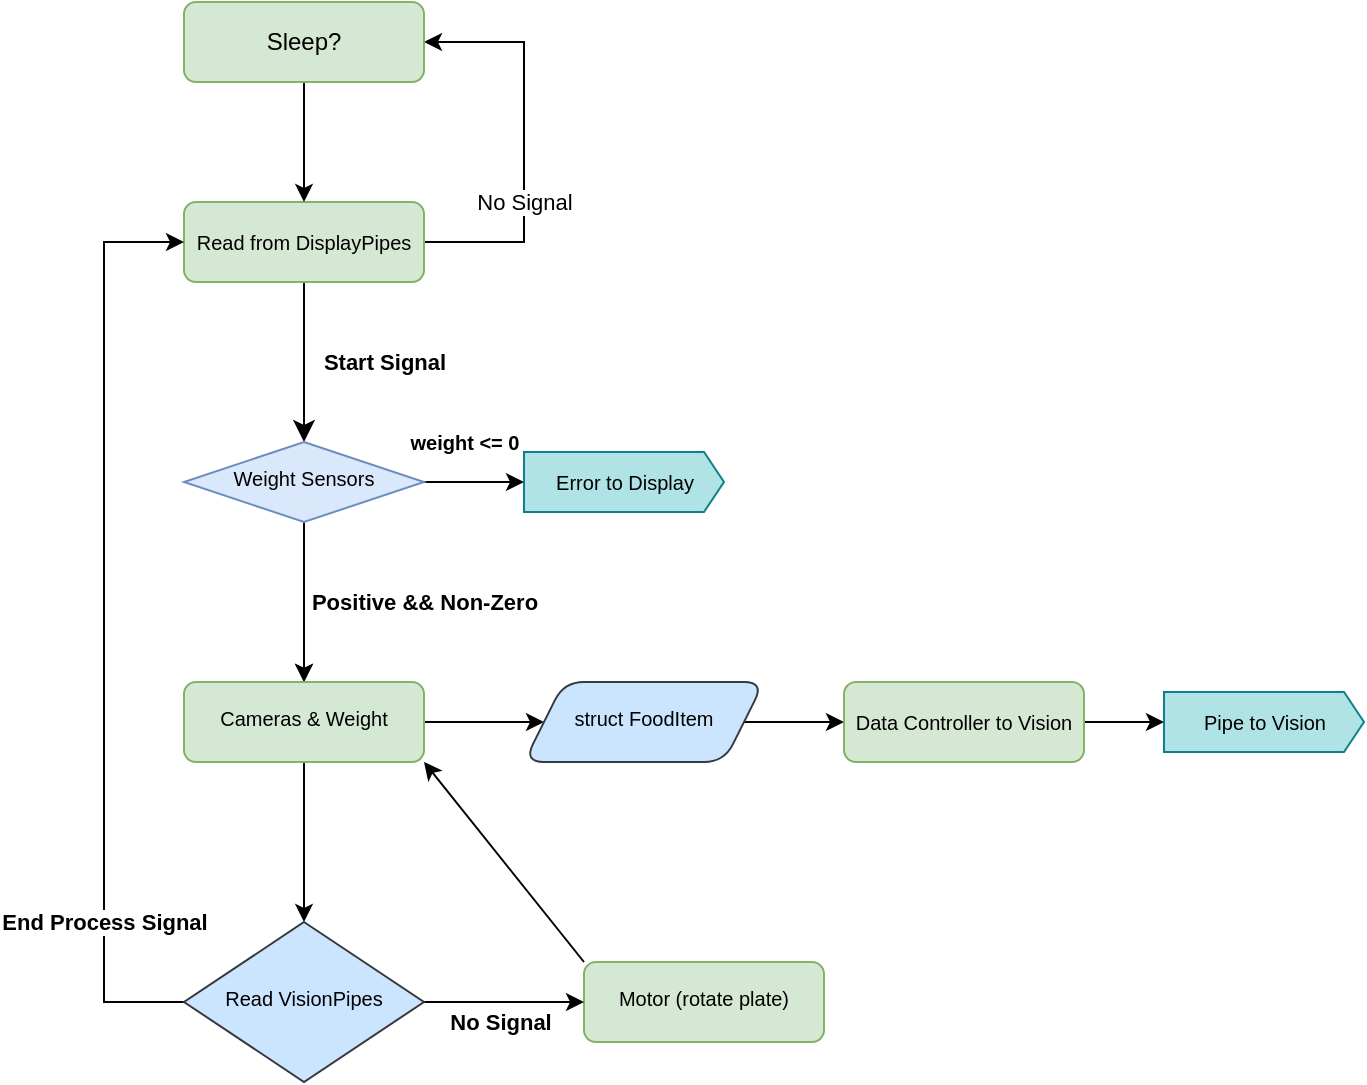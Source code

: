 <mxfile version="26.0.10">
  <diagram id="C5RBs43oDa-KdzZeNtuy" name="Page-1">
    <mxGraphModel dx="1224" dy="1099" grid="1" gridSize="10" guides="1" tooltips="1" connect="1" arrows="1" fold="1" page="1" pageScale="1" pageWidth="827" pageHeight="1169" math="0" shadow="0">
      <root>
        <mxCell id="WIyWlLk6GJQsqaUBKTNV-0" />
        <mxCell id="WIyWlLk6GJQsqaUBKTNV-1" parent="WIyWlLk6GJQsqaUBKTNV-0" />
        <mxCell id="WIyWlLk6GJQsqaUBKTNV-2" value="&lt;b&gt;Start Signal&lt;/b&gt;" style="rounded=0;html=1;jettySize=auto;orthogonalLoop=1;fontSize=11;endArrow=classic;endFill=1;endSize=8;strokeWidth=1;shadow=0;labelBackgroundColor=none;edgeStyle=orthogonalEdgeStyle;" parent="WIyWlLk6GJQsqaUBKTNV-1" source="WIyWlLk6GJQsqaUBKTNV-3" target="WIyWlLk6GJQsqaUBKTNV-6" edge="1">
          <mxGeometry y="40" relative="1" as="geometry">
            <mxPoint as="offset" />
          </mxGeometry>
        </mxCell>
        <mxCell id="AnipaUVMhg1bb_L-U6Xt-4" value="No Signal" style="edgeStyle=orthogonalEdgeStyle;rounded=0;orthogonalLoop=1;jettySize=auto;html=1;exitX=1;exitY=0.5;exitDx=0;exitDy=0;entryX=1;entryY=0.5;entryDx=0;entryDy=0;" parent="WIyWlLk6GJQsqaUBKTNV-1" source="WIyWlLk6GJQsqaUBKTNV-3" target="AnipaUVMhg1bb_L-U6Xt-0" edge="1">
          <mxGeometry x="-0.3" relative="1" as="geometry">
            <Array as="points">
              <mxPoint x="330" y="200" />
              <mxPoint x="330" y="100" />
            </Array>
            <mxPoint as="offset" />
          </mxGeometry>
        </mxCell>
        <mxCell id="WIyWlLk6GJQsqaUBKTNV-3" value="&lt;font style=&quot;font-size: 10px;&quot;&gt;Read from DisplayPipes&lt;/font&gt;" style="rounded=1;whiteSpace=wrap;html=1;fontSize=12;glass=0;strokeWidth=1;shadow=0;fillColor=#d5e8d4;strokeColor=#82b366;" parent="WIyWlLk6GJQsqaUBKTNV-1" vertex="1">
          <mxGeometry x="160" y="180" width="120" height="40" as="geometry" />
        </mxCell>
        <mxCell id="3mxWp9wdLwY08loc-LoI-20" value="&lt;b&gt;Positive &amp;amp;&amp;amp; Non-Zero&lt;/b&gt;" style="edgeStyle=orthogonalEdgeStyle;rounded=0;orthogonalLoop=1;jettySize=auto;html=1;" parent="WIyWlLk6GJQsqaUBKTNV-1" source="WIyWlLk6GJQsqaUBKTNV-6" target="3mxWp9wdLwY08loc-LoI-19" edge="1">
          <mxGeometry y="60" relative="1" as="geometry">
            <Array as="points">
              <mxPoint x="220" y="420" />
              <mxPoint x="220" y="420" />
            </Array>
            <mxPoint as="offset" />
          </mxGeometry>
        </mxCell>
        <mxCell id="3mxWp9wdLwY08loc-LoI-24" value="&lt;font style=&quot;font-size: 10px; line-height: 100%;&quot;&gt;&lt;b&gt;weight &amp;lt;= 0&lt;/b&gt;&lt;/font&gt;" style="edgeStyle=orthogonalEdgeStyle;rounded=0;orthogonalLoop=1;jettySize=auto;html=1;" parent="WIyWlLk6GJQsqaUBKTNV-1" source="WIyWlLk6GJQsqaUBKTNV-6" target="3mxWp9wdLwY08loc-LoI-22" edge="1">
          <mxGeometry x="-0.2" y="20" relative="1" as="geometry">
            <mxPoint as="offset" />
          </mxGeometry>
        </mxCell>
        <mxCell id="onuGFzac8D_YJO1cw7M7-4" value="" style="edgeStyle=orthogonalEdgeStyle;rounded=0;orthogonalLoop=1;jettySize=auto;html=1;" parent="WIyWlLk6GJQsqaUBKTNV-1" source="WIyWlLk6GJQsqaUBKTNV-6" target="3mxWp9wdLwY08loc-LoI-19" edge="1">
          <mxGeometry relative="1" as="geometry" />
        </mxCell>
        <mxCell id="WIyWlLk6GJQsqaUBKTNV-6" value="Weight Sensors" style="rhombus;whiteSpace=wrap;html=1;shadow=0;fontFamily=Helvetica;fontSize=10;align=center;strokeWidth=1;spacing=6;spacingTop=-4;fillColor=#dae8fc;strokeColor=#6c8ebf;labelPosition=center;verticalLabelPosition=middle;verticalAlign=middle;" parent="WIyWlLk6GJQsqaUBKTNV-1" vertex="1">
          <mxGeometry x="160" y="300" width="120" height="40" as="geometry" />
        </mxCell>
        <mxCell id="3mxWp9wdLwY08loc-LoI-26" value="" style="edgeStyle=orthogonalEdgeStyle;rounded=0;orthogonalLoop=1;jettySize=auto;html=1;" parent="WIyWlLk6GJQsqaUBKTNV-1" source="3mxWp9wdLwY08loc-LoI-19" target="3mxWp9wdLwY08loc-LoI-25" edge="1">
          <mxGeometry relative="1" as="geometry" />
        </mxCell>
        <mxCell id="onuGFzac8D_YJO1cw7M7-7" style="edgeStyle=orthogonalEdgeStyle;rounded=0;orthogonalLoop=1;jettySize=auto;html=1;exitX=0.5;exitY=1;exitDx=0;exitDy=0;entryX=0.5;entryY=0;entryDx=0;entryDy=0;" parent="WIyWlLk6GJQsqaUBKTNV-1" source="3mxWp9wdLwY08loc-LoI-19" target="3mxWp9wdLwY08loc-LoI-34" edge="1">
          <mxGeometry relative="1" as="geometry" />
        </mxCell>
        <mxCell id="3mxWp9wdLwY08loc-LoI-19" value="Cameras &amp;amp; Weight" style="rounded=1;whiteSpace=wrap;html=1;fontSize=10;fillColor=#d5e8d4;strokeColor=#82b366;shadow=0;strokeWidth=1;spacing=6;spacingTop=-4;" parent="WIyWlLk6GJQsqaUBKTNV-1" vertex="1">
          <mxGeometry x="160" y="420" width="120" height="40" as="geometry" />
        </mxCell>
        <mxCell id="3mxWp9wdLwY08loc-LoI-22" value="&lt;font style=&quot;font-size: 10px; line-height: 100%;&quot;&gt;Error to Display&lt;/font&gt;" style="html=1;shadow=0;dashed=0;align=center;verticalAlign=middle;shape=mxgraph.arrows2.arrow;dy=0;dx=10;notch=0;fillColor=#b0e3e6;strokeColor=#0e8088;" parent="WIyWlLk6GJQsqaUBKTNV-1" vertex="1">
          <mxGeometry x="330" y="305" width="100" height="30" as="geometry" />
        </mxCell>
        <mxCell id="onuGFzac8D_YJO1cw7M7-6" style="edgeStyle=orthogonalEdgeStyle;rounded=0;orthogonalLoop=1;jettySize=auto;html=1;exitX=1;exitY=0.5;exitDx=0;exitDy=0;entryX=0;entryY=0.5;entryDx=0;entryDy=0;" parent="WIyWlLk6GJQsqaUBKTNV-1" source="3mxWp9wdLwY08loc-LoI-25" target="3mxWp9wdLwY08loc-LoI-40" edge="1">
          <mxGeometry relative="1" as="geometry" />
        </mxCell>
        <mxCell id="3mxWp9wdLwY08loc-LoI-25" value="struct FoodItem" style="shape=parallelogram;perimeter=parallelogramPerimeter;whiteSpace=wrap;html=1;fixedSize=1;fontSize=10;fillColor=#cce5ff;strokeColor=#36393d;rounded=1;shadow=0;strokeWidth=1;spacing=6;spacingTop=-4;" parent="WIyWlLk6GJQsqaUBKTNV-1" vertex="1">
          <mxGeometry x="330" y="420" width="120" height="40" as="geometry" />
        </mxCell>
        <mxCell id="onuGFzac8D_YJO1cw7M7-9" style="rounded=0;orthogonalLoop=1;jettySize=auto;html=1;exitX=0;exitY=0;exitDx=0;exitDy=0;entryX=1;entryY=1;entryDx=0;entryDy=0;" parent="WIyWlLk6GJQsqaUBKTNV-1" source="3mxWp9wdLwY08loc-LoI-27" target="3mxWp9wdLwY08loc-LoI-19" edge="1">
          <mxGeometry relative="1" as="geometry" />
        </mxCell>
        <mxCell id="3mxWp9wdLwY08loc-LoI-27" value="Motor (rotate plate)" style="whiteSpace=wrap;html=1;fontSize=10;fillColor=#d5e8d4;strokeColor=#82b366;rounded=1;shadow=0;strokeWidth=1;spacing=6;spacingTop=-4;" parent="WIyWlLk6GJQsqaUBKTNV-1" vertex="1">
          <mxGeometry x="360" y="560" width="120" height="40" as="geometry" />
        </mxCell>
        <mxCell id="3mxWp9wdLwY08loc-LoI-48" value="&lt;b&gt;&lt;font&gt;End Process Signal&lt;/font&gt;&lt;/b&gt;" style="edgeStyle=orthogonalEdgeStyle;rounded=0;orthogonalLoop=1;jettySize=auto;html=1;exitX=0;exitY=0.5;exitDx=0;exitDy=0;entryX=0;entryY=0.5;entryDx=0;entryDy=0;" parent="WIyWlLk6GJQsqaUBKTNV-1" source="3mxWp9wdLwY08loc-LoI-34" target="WIyWlLk6GJQsqaUBKTNV-3" edge="1">
          <mxGeometry x="-0.652" relative="1" as="geometry">
            <mxPoint x="40" y="200" as="targetPoint" />
            <Array as="points">
              <mxPoint x="120" y="580" />
              <mxPoint x="120" y="200" />
            </Array>
            <mxPoint as="offset" />
          </mxGeometry>
        </mxCell>
        <mxCell id="onuGFzac8D_YJO1cw7M7-8" value="&lt;b&gt;No Signal&lt;/b&gt;" style="edgeStyle=orthogonalEdgeStyle;rounded=0;orthogonalLoop=1;jettySize=auto;html=1;exitX=1;exitY=0.5;exitDx=0;exitDy=0;entryX=0;entryY=0.5;entryDx=0;entryDy=0;" parent="WIyWlLk6GJQsqaUBKTNV-1" source="3mxWp9wdLwY08loc-LoI-34" target="3mxWp9wdLwY08loc-LoI-27" edge="1">
          <mxGeometry x="-0.067" y="-10" relative="1" as="geometry">
            <mxPoint as="offset" />
          </mxGeometry>
        </mxCell>
        <mxCell id="3mxWp9wdLwY08loc-LoI-34" value="Read VisionPipes" style="rhombus;whiteSpace=wrap;html=1;fontSize=10;fillColor=#cce5ff;strokeColor=#36393d;rounded=0;shadow=0;strokeWidth=1;spacing=6;spacingTop=-4;" parent="WIyWlLk6GJQsqaUBKTNV-1" vertex="1">
          <mxGeometry x="160" y="540" width="120" height="80" as="geometry" />
        </mxCell>
        <mxCell id="3mxWp9wdLwY08loc-LoI-42" value="" style="edgeStyle=orthogonalEdgeStyle;rounded=0;orthogonalLoop=1;jettySize=auto;html=1;" parent="WIyWlLk6GJQsqaUBKTNV-1" source="3mxWp9wdLwY08loc-LoI-40" target="3mxWp9wdLwY08loc-LoI-41" edge="1">
          <mxGeometry relative="1" as="geometry" />
        </mxCell>
        <mxCell id="3mxWp9wdLwY08loc-LoI-40" value="&lt;font style=&quot;font-size: 10px;&quot;&gt;Data Controller to Vision&lt;/font&gt;" style="rounded=1;whiteSpace=wrap;html=1;fillColor=#d5e8d4;strokeColor=#82b366;" parent="WIyWlLk6GJQsqaUBKTNV-1" vertex="1">
          <mxGeometry x="490" y="420" width="120" height="40" as="geometry" />
        </mxCell>
        <mxCell id="3mxWp9wdLwY08loc-LoI-41" value="&lt;font style=&quot;font-size: 10px;&quot;&gt;Pipe to Vision&lt;/font&gt;" style="html=1;shadow=0;dashed=0;align=center;verticalAlign=middle;shape=mxgraph.arrows2.arrow;dy=0;dx=10;notch=0;fillColor=#b0e3e6;strokeColor=#0e8088;" parent="WIyWlLk6GJQsqaUBKTNV-1" vertex="1">
          <mxGeometry x="650" y="425" width="100" height="30" as="geometry" />
        </mxCell>
        <mxCell id="AnipaUVMhg1bb_L-U6Xt-3" value="" style="edgeStyle=orthogonalEdgeStyle;rounded=0;orthogonalLoop=1;jettySize=auto;html=1;" parent="WIyWlLk6GJQsqaUBKTNV-1" source="AnipaUVMhg1bb_L-U6Xt-0" target="WIyWlLk6GJQsqaUBKTNV-3" edge="1">
          <mxGeometry relative="1" as="geometry" />
        </mxCell>
        <mxCell id="AnipaUVMhg1bb_L-U6Xt-0" value="Sleep?" style="whiteSpace=wrap;html=1;fillColor=#d5e8d4;strokeColor=#82b366;rounded=1;glass=0;strokeWidth=1;shadow=0;" parent="WIyWlLk6GJQsqaUBKTNV-1" vertex="1">
          <mxGeometry x="160" y="80" width="120" height="40" as="geometry" />
        </mxCell>
      </root>
    </mxGraphModel>
  </diagram>
</mxfile>
